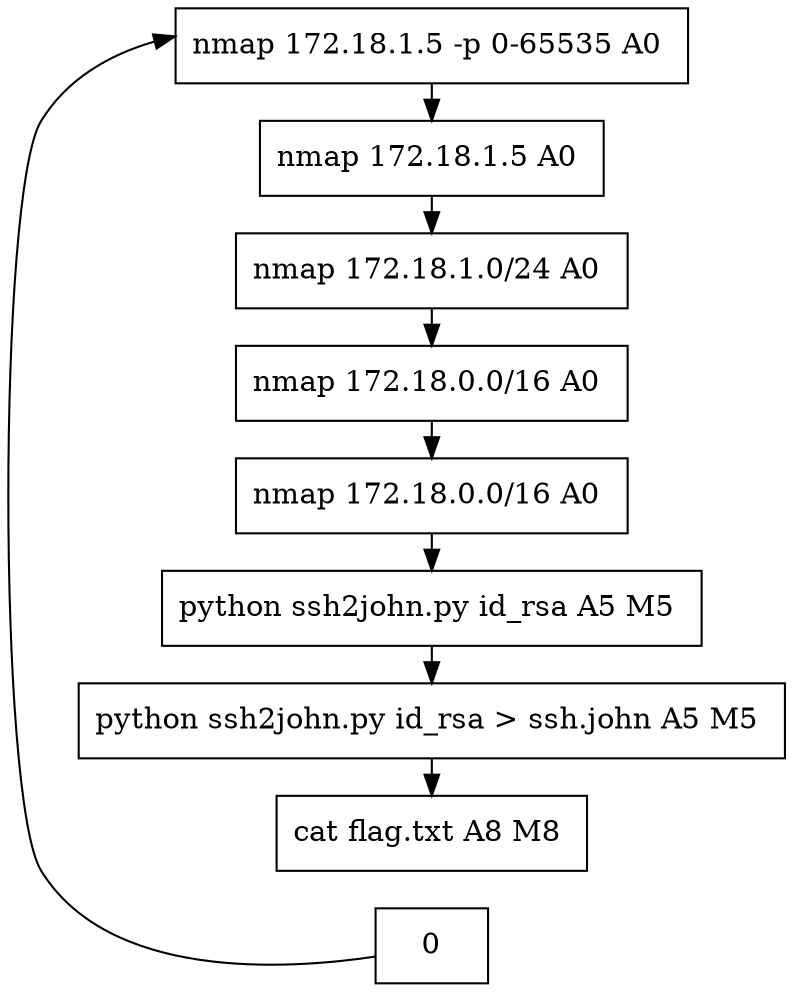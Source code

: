 // creating graph for user: 86
digraph {
	node [shape=box]
	2 [label="nmap 172.18.1.5 -p 0-65535 A0 "]
	17 [label="nmap 172.18.1.5 A0 "]
	18 [label="nmap 172.18.1.0/24 A0 "]
	19 [label="nmap 172.18.0.0/16 A0 "]
	20 [label="nmap 172.18.0.0/16 A0 "]
	84 [label="python ssh2john.py id_rsa A5 M5 "]
	85 [label="python ssh2john.py id_rsa > ssh.john A5 M5 "]
	119 [label="cat flag.txt A8 M8 "]
	0 -> 2 [constraint=false]
	2 -> 17 [constraint=false]
	17 -> 18 [constraint=false]
	18 -> 19 [constraint=false]
	19 -> 20 [constraint=false]
	20 -> 84 [constraint=false]
	84 -> 85 [constraint=false]
	85 -> 119 [constraint=false]
	rankdir=LR
}
